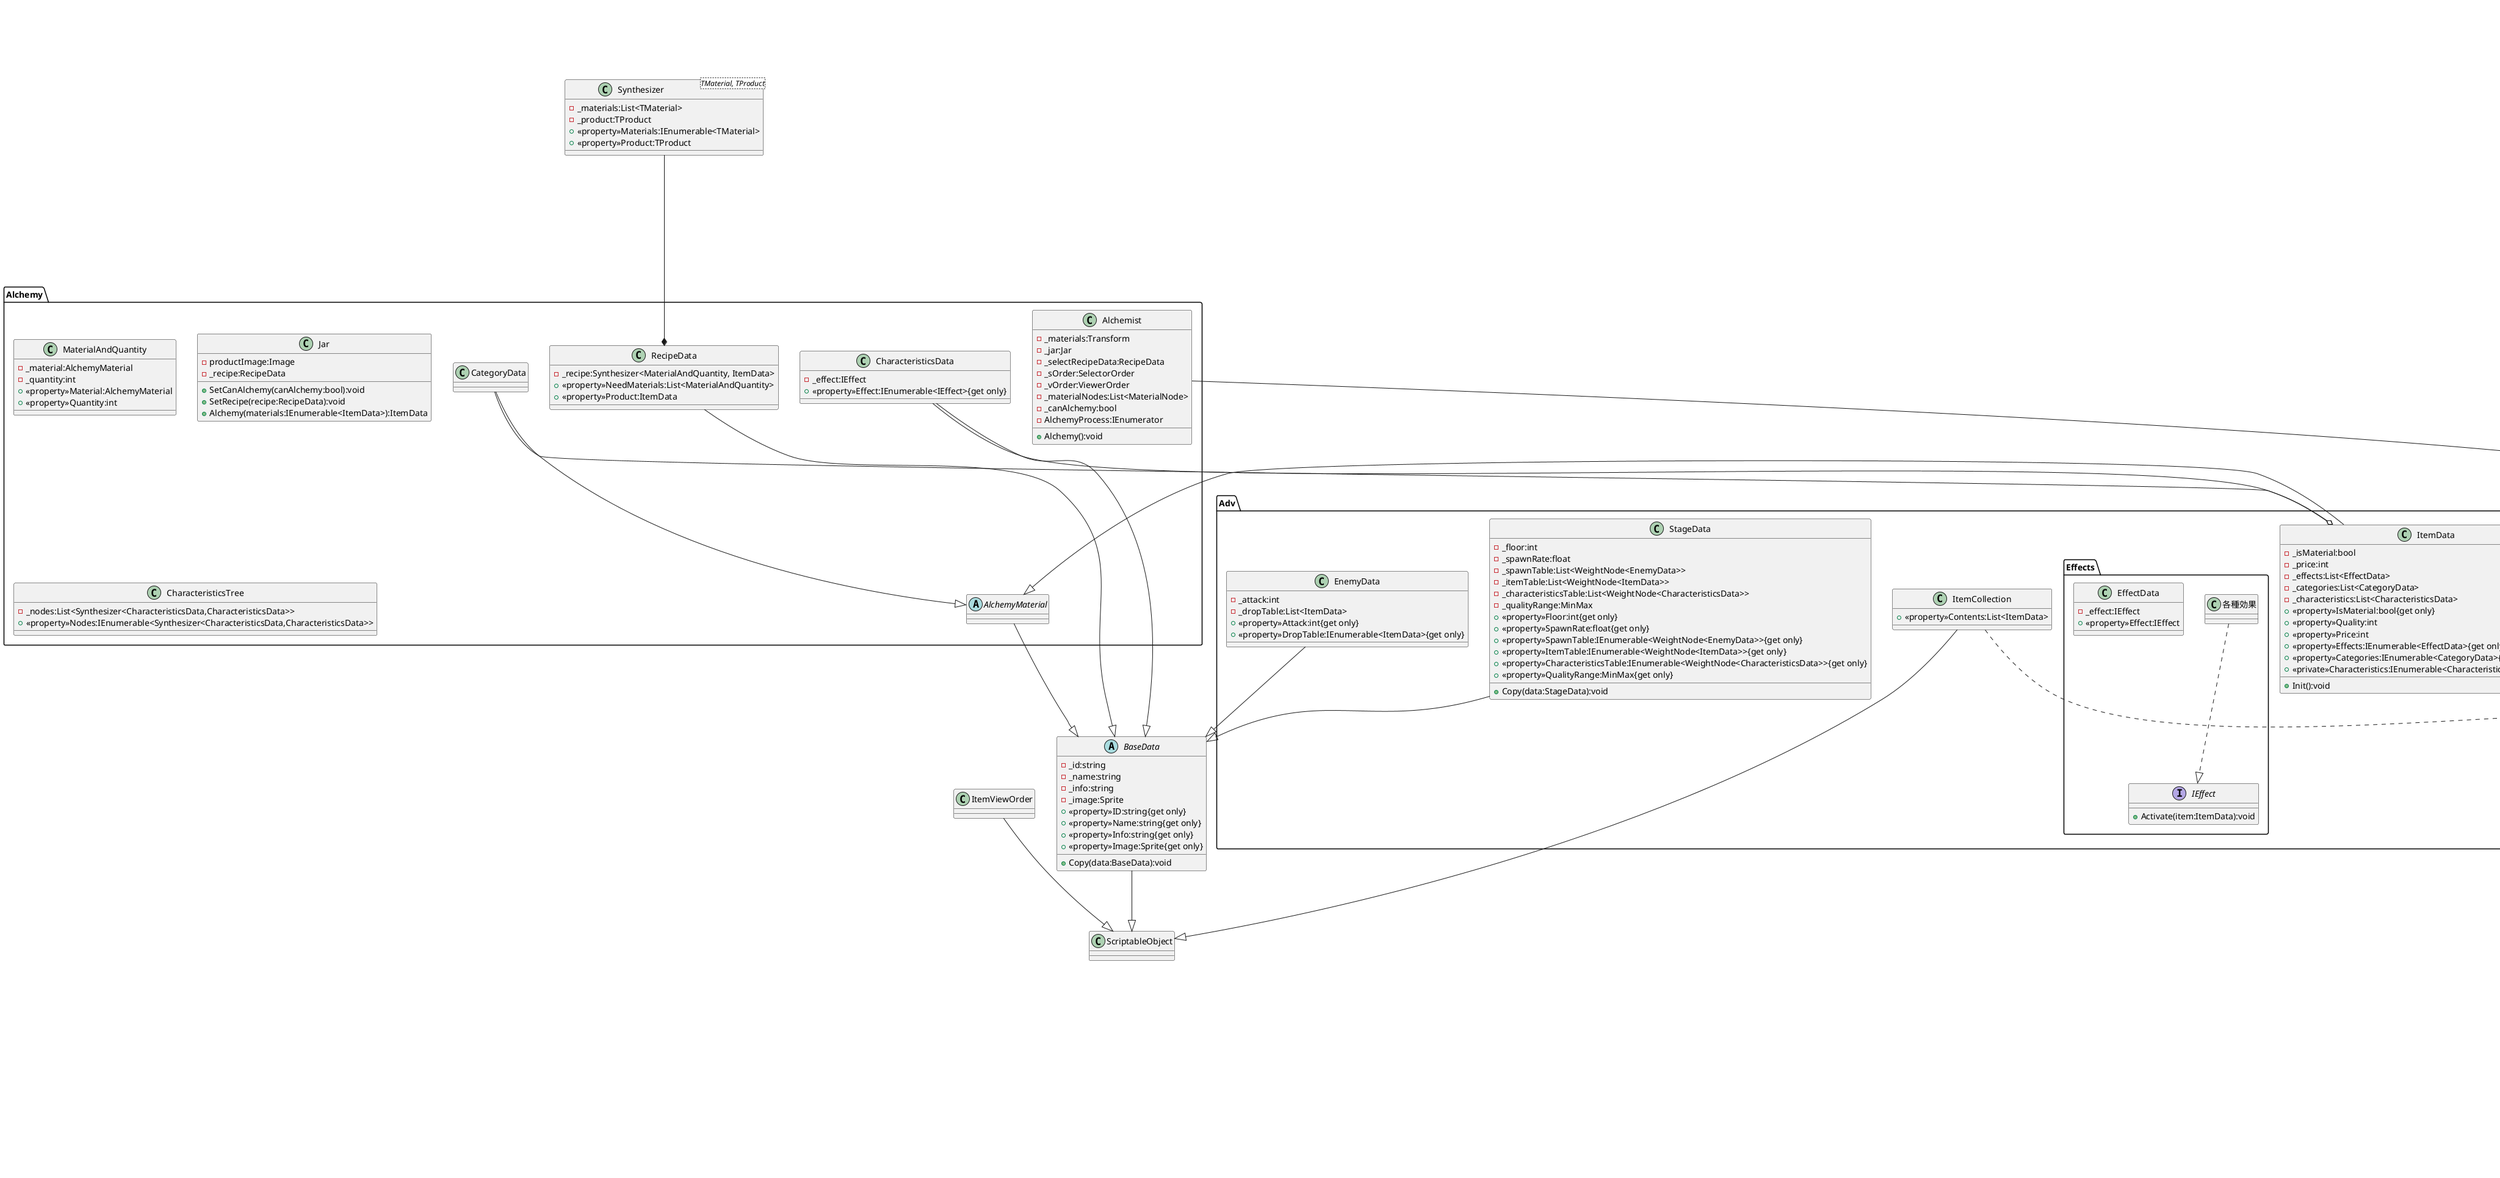 @startuml

package Adv
{
    package Effects
    {
        interface IEffect
        {
            +Activate(item:ItemData):void
        }
        class 各種効果
        class EffectData
        {
            -_effect:IEffect
            +<<property>>Effect:IEffect
        }
    }
    class ItemData
    {
        -_isMaterial:bool
        -_price:int
        -_effects:List<EffectData>
        -_categories:List<CategoryData>
        -_characteristics:List<CharacteristicsData>
        +<<property>>IsMaterial:bool{get only}
        +<<property>>Quality:int
        +<<property>>Price:int
        +<<property>>Effects:IEnumerable<EffectData>{get only}
        +<<property>>Categories:IEnumerable<CategoryData>{get only}
        +<<private>>Characteristics:IEnumerable<CharacteristicsData>{get only}
        +Init():void
    }
    class EnemyData
    {
        -_attack:int
        -_dropTable:List<ItemData>
        +<<property>>Attack:int{get only}
        +<<property>>DropTable:IEnumerable<ItemData>{get only}
    }
    class StageData
    {
        -_floor:int
        -_spawnRate:float
        -_spawnTable:List<WeightNode<EnemyData>>
        -_itemTable:List<WeightNode<ItemData>>
        -_characteristicsTable:List<WeightNode<CharacteristicsData>>
        -_qualityRange:MinMax
        +<<property>>Floor:int{get only}
        +<<property>>SpawnRate:float{get only}
        +<<property>>SpawnTable:IEnumerable<WeightNode<EnemyData>>{get only}
        +<<property>>ItemTable:IEnumerable<WeightNode<ItemData>>{get only}
        +<<property>>CharacteristicsTable:IEnumerable<WeightNode<CharacteristicsData>>{get only}
        +<<property>>QualityRange:MinMax{get only}
        +Copy(data:StageData):void
    }
    class Treasure
    {
        -_hp:SliderParameter
        -_mp:SliderParameter
        -_basket:ItemCollection
        +<<property>>HP:int
        +<<property>>MP:int
        +Damage(quantity:int):void
        +<<override>>GetItem(item:ItemData):void
        +SeeBasket():void
        +SwapToContainer():void
        -Death():void
    }
    class ItemCollection
    {
        +<<property>>Contents:List<ItemData>
    }
}

package Alchemy
{
    class CategoryData
    class CharacteristicsData
    {
        -_effect:IEffect
        +<<property>>Effect:IEnumerable<IEffect>{get only}
    }
    class RecipeData
    {
        -_recipe:Synthesizer<MaterialAndQuantity, ItemData>
        +<<property>>NeedMaterials:List<MaterialAndQuantity>
        +<<property>>Product:ItemData
    }
    class MaterialAndQuantity
    {
        -_material:AlchemyMaterial
        -_quantity:int
        +<<property>>Material:AlchemyMaterial
        +<<property>>Quantity:int
    }
    class Jar
    {
        -productImage:Image
        -_recipe:RecipeData
        +SetCanAlchemy(canAlchemy:bool):void
        +SetRecipe(recipe:RecipeData):void
        +Alchemy(materials:IEnumerable<ItemData>):ItemData
    }
    class Alchemist
    {
        -_materials:Transform
        -_jar:Jar
        -_selectRecipeData:RecipeData
        -_sOrder:SelectorOrder
        -_vOrder:ViewerOrder
        -_materialNodes:List<MaterialNode>
        -_canAlchemy:bool
        +Alchemy():void
        -AlchemyProcess:IEnumerator
    }
    class CharacteristicsTree
    {
        -_nodes:List<Synthesizer<CharacteristicsData,CharacteristicsData>>
        +<<property>>Nodes:IEnumerable<Synthesizer<CharacteristicsData,CharacteristicsData>>
    }
    abstract AlchemyMaterial
}

package SaveSystem
{
    interface ISavable<T>
    {
        +Serialize():string
        +Deserialize(data:string):T
    }
    class SaveData
    {
        -_container:ItemCollection
        +ContainerData:string
    }
    class SaveLoadManager
    {
        -_data:SaveData
        -_filePath:string
        +Save():void
        +Load():void
    }
}

package Sweeper
{
    package TileContents
    {
        interface ITileContents
        {
            +<<property>>Image:Sprite
            +Open():void
        }
        class None
        {
            +None()
        }
        class Enemy
        {
            -_enemyData:EnemyData
            +Enemy()
            +Enemy(data:EnemyData)
        }
        class Stair
        {
            +Stair()
        }
        class Pick
        {
            -datas:List<ItemData>
            -OpenProcess():IEnumerator
            +Pick()
            +Pick(datas:List<ItemData>)
        }
        class Exit
        {
            +Exit()
        }
    }
    class Tile
    {
        -_aroundTiles:List<Tile>
        -_contentsMap::Dictionary<Type,int>
        +<<property>>Contents:ITileContents
        +<<property>>ContentsMap:IDictionary<Type,int>{ get only }
        +<<property>>AroundTiles:IEnumerable<TIle>{ get only }
        +<<property>>Pos:Vector2
        +<<property>>CanOpen:bool
        +AddAroundTile(tile:Tile)
        +CountUpAround(target:ITileContents):void
        +Open():void
    }
    class TileView
    {
        -_tileImage:Image
        -_hints:Transform
        -_contents:GameObject
        -_bad:GameObject
        -_animator:Animator
        +Open():void
        +ShowHints(contentsMap:IDictionary<Type,int>):void
        +ShowContens(contents:ITileContents):void
        +ChangeBad():void
    }
    class TileController
    {
        -_tile:Tile
        -_tileView:TileView
    }
    class TileFactory
    class Stage
    {
        -_gridLayoutGroup:GridlayoutGroup
        -viewSize:int
        -_stageData:StageData
        -_info
        +<<property>>Map:GameObject[][]{ private set }
        +<<property>>Width:int{ private set }
        +<<property>>Height:int{ private set }
        +<<property>>NowFloor:int{ private set }
        -Reset(width:int,height:int):void
        -Clear():void
        +Create(width:int, height:int, stageOption:StageOption):void
        +SetContents(contents:ITileContents, index:int):void
        +Next():void
    }
    class StageOption
    {
        +Enemy:int
        +Storage:int
        +Stair:int
        +Openable:int
        +SpawnTable:List<EnemyData>
        +ItemTable:List<ItemData>
    }
}

package UI
{
    package Counters
    {
        class ContentsCounter
        {
            -_image:Sprite
            -_value:TextMeshProUGUI
            +<<property>>Value:int
            +Init(image:Sprite,value:int,operand:bool,color:Color)
        }
        class ContentsCounterFactory
    }
    package Popups
    {
        class Dialog
        {
            -_body:TextMeshProUGUI
            -_onAgree:GameObject
            -_onDisAgree:GameObject
            +Show(type:DialogType,text:string,onAgree:Action,onDisAgree:Action)
        }
        enum DialogType
        {
            AgreeOnly,
            Switch,
        }
        class DialogFactory
    }
    package Sliders
    {
        class CycleSlider
        {
            -_range:MinMax
            -_value:TextMeshProUGUI
            -_back:Image
            -_fill:Image
            -_colors:Color[]
            -_scale:float
            +<<property>>Value:int

        }
        class SliderParameter
        {
            -_options:SliderParameterOptions
            -_text:TextMeshProUGUI
            -_value:TextMeshProUGUI
            -_slider:Slider
            +<<property>>Name:string{get only}
            +<<property>>Min:float{get only}
            +<<property>>Max:float{get only}
            +<<property>>Value:float
            +Init(name:string,min:float,max:float):void
            +SetName(name:string):void
            +Range(min:float,max:float):void
        }
        enum SliderParameterOptions
        {
            ValueNone,
            ValueOnly,
            ValueAndMax,
        }
    }
    package Viewers
    {
        class CharacteristicsNode
        {
            -_image:Image
            -_name:TextMeshProUGUI
            -_info:TextMeshProUGUI
            -_data:BaseData
            +Init(data:BaseData):void
        }
        class CharacteristicsNodeFactory
        class CharacteristicsViewer
        class CharacteristicsSelector
        class ItemInfoViewer
        {
            -_order:ItemData
            -_itemName:TextMeshProUGUI
            -_itemImage:Image
            -_itemQuality:SliderParameter
            -_effectIcons:Transform
            -_characteristicIcons:Transform
            -_factory:IFactory<GameObject>
            -ShowIcons(datas:IEnumeralbe<BaseData>,parent:Transform):void
        }
        class ItemNode
        {
            -_image:Image
            -_text:TextMeshProUGUI
            -_item:ItemData
            -_holding:int
            +<<property>>Item:ItemData{get only}
            +<<property>>Holding:int
            +Init(item:ItemData):void
        }
        class ItemNodeFactroy
        class ItemViewer
        {
            -_collectons:ItemCollection
            -_factory:IFactory<GameObject>
            -CreateItemNode(item:ItemData):void
        }
        class ItemSelector
        abstract Viewer<T>
        {
            -_order:T
            -_contents:Transform
            #ContentsReset():void
            +Show():void
        }
        abstract Selector<T>
        {
            -_order:T
            -_completBtn:Button
            #OnSelectComplet():void
        }
        class ViewerOrder
        {
            +<<property>>WhiteList:List<string>
        }
        class SelectorOrder
        {
            +MaxNumberOfSelectable:int
            +MinNumberOfSelectable:int
            +Results:List<string>
        }
        class EffectIconFactory
        class EffectIcon
        {
            -_icon:Image
            -_lv:GameObject
            -_text:TextMeshProUGUI
            +Init(data:BaseData):void
        }
    }
    class StageInfo
    {
        -_contents:Transform
        -_floor:TextMeshProUGUI
        -_timer:ContentsCounter
        -factory:IFactory<GameObject
        +SetTimer(timeLimit:int):void
        +SetFloor(floorInfo:string)
        +ShowContents(option:StageOption)
        -CountContents<T>(list:IEnumerable<T>)
    }

    class StageNode
    {
        -_text:TextMeshProUGUI
        -_base:StageData
        -_loadStageData:StageData
    }

    class PickItemFactory
    class PickItem
    {
        -_image:Image
        -_rectTransform:RectTransform
        +Init(sprite:Sprite):void
        +Move(tf:Transform):void
    }
    class RecipeNode
    {
        -_image:Image
        -_name:TextMeshProUGUI
        -_out:RecipeData
        -_base:RecipeData
        +Init(recipe:RecipeData):void
    }
    class MaterialNodeFactory
    class MaterialNode
    {
        -_image:Image
        -_requiredAndSelectedNum:TextMeshProUGUI
        -_viewerOrder:ViewerOrder
        -_selectorOrder:SelectorOrder
        -_materialAndQuantity:MaterialAndQuantity
        -_selectedMaterials:List<ItemData>
        +<<property>>NeedQuantity:int{get only}
        +<<property>>SelectedMaterials:IEnumerable<ItemData>{get only}
        -WaitSelect():IEnumerator
        +Init(materialAndQuantity:MaterialAndQuantity):void
        +SelectClear():void
    }
}

abstract LongPressMonoBehaviour
{
    #OnLongPressed():void
}
abstract BaseData
{
    -_id:string
    -_name:string
    -_info:string
    -_image:Sprite
    +<<property>>ID:string{get only}
    +<<property>>Name:string{get only}
    +<<property>>Info:string{get only}
    +<<property>>Image:Sprite{get only}
    +Copy(data:BaseData):void
}
class ObjectCompare<T>
class Player
{
    -_container:ItemCollection
    +<<virtual>>GetItem(item:ItemData):void
    +GetItmes(items:IEnumerable<ItemData>):void
    +<<virtual>>RemoveItem(item:ItemData):void
    +RemoveItems(items:IEnumerable<ItemData>):void
}
class GameManager
class Synthesizer<TMaterial, TProduct>
{
    -_materials:List<TMaterial>
    -_product:TProduct
    +<<property>>Materials:IEnumerable<TMaterial>
    +<<property>>Product:TProduct
}
abstract OrderReceiveMonoBehaviour<T>
{
    #_order:T
}
interface IOrder
{
    +Reset():void
}
interface IFactory<T>
{
    +Create():T
}


Enemy ..|> ITileContents
None ..|> ITileContents
Stair ..|> ITileContents
Pick ..|> ITileContents
Exit ..|> ITileContents

TileFactory ..|> IFactory
DialogFactory ..|> IFactory
ContentsCounterFactory ..|> IFactory
ItemNodeFactroy ..|> IFactory
PickItemFactory ..|> IFactory
MaterialNodeFactory ..|> IFactory
EffectIconFactory ..|> IFactory
CharacteristicsNodeFactory ..|> IFactory

TileController ..|> IPointerClickHandler
StageNode ..|> IPointerClickHandler
ItemNode ..|> IPointerClickHandler
RecipeNode ..|> IPointerClickHandler
MaterialNode ..|> IPointerClickHandler
CharacteristicsNode ..|> IPointerClickHandler

ViewerOrder ..|> IOrder
SelectorOrder ..|> IOrder

各種効果 ..|> IEffect

ObjectCompare ..|> IEqualityComparer

SaveData ..|> ISerializationCallbackReceiver

ItemData ..|> ISavable
ItemCollection ..|> ISavable

RecipeData --|> BaseData
AlchemyMaterial --|> BaseData
CharacteristicsData --|> BaseData
EnemyData --|> BaseData
StageData --|> BaseData
BaseData --|> ScriptableObject
ItemCollection --|> ScriptableObject
ItemViewOrder --|> ScriptableObject

ItemData --|> AlchemyMaterial
CategoryData --|> AlchemyMaterial

Treasure --|> Player
Alchemist --|> Player

Selector --|> OrderReceiveMonoBehaviour
Viewer --|> OrderReceiveMonoBehaviour
ItemSelector --|> Selector
ItemViewer --|> Viewer
CharacteristicsViewer --|> Viewer
CharacteristicsSelector --|> Selector

ItemNode --|> LongPressMonoBehaviour

Stage -- StageInfo
Dialog -- DialogType

TileController *--> Tile
TileController *--> TileView
Tile *--> ITileContents
Stage *--> StageOption

CategoryData --o ItemData
CharacteristicsData --o ItemData
ItemNode --o ItemViewer
CharacteristicsNode --o CharacteristicsViewer

Synthesizer --* RecipeData
SaveData --* SaveLoadManager
IOrder --* OrderReceiveMonoBehaviour

TileFactory ..> Tile : Create
DialogFactory ..> Dialog : Create
ContentsCounterFactory ..> ContentsCounter : Create
ItemNodeFactroy ..> ItemNode : Create
PickItemFactory ..> PickItem : Create
MaterialNodeFactory ..> MaterialNode : Create
EffectIconFactory ..> EffectIcon : Create
CharacteristicsNodeFactory ..> CharacteristicsNode : Create

@enduml